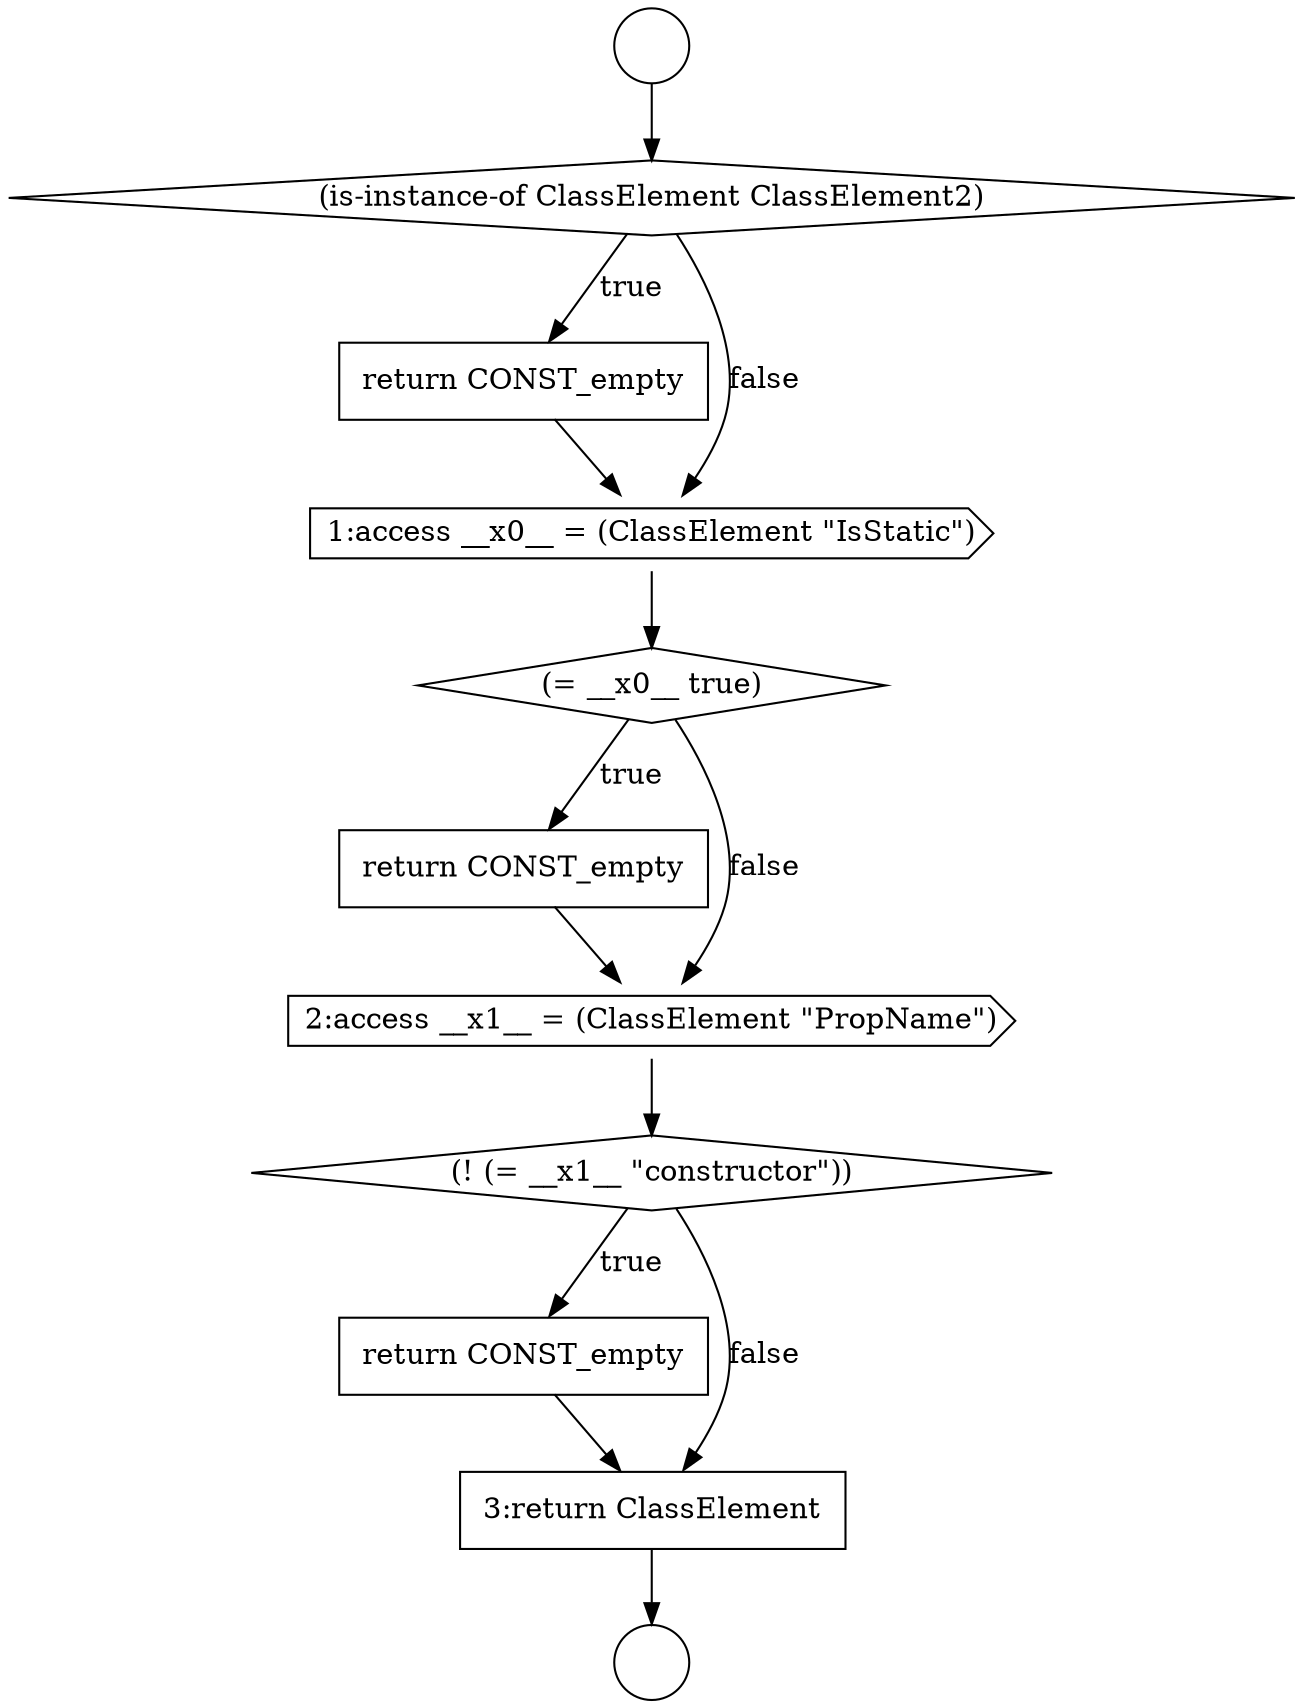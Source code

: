 digraph {
  node9131 [shape=diamond, label=<<font color="black">(= __x0__ true)</font>> color="black" fillcolor="white" style=filled]
  node9135 [shape=none, margin=0, label=<<font color="black">
    <table border="0" cellborder="1" cellspacing="0" cellpadding="10">
      <tr><td align="left">return CONST_empty</td></tr>
    </table>
  </font>> color="black" fillcolor="white" style=filled]
  node9127 [shape=circle label=" " color="black" fillcolor="white" style=filled]
  node9128 [shape=diamond, label=<<font color="black">(is-instance-of ClassElement ClassElement2)</font>> color="black" fillcolor="white" style=filled]
  node9136 [shape=none, margin=0, label=<<font color="black">
    <table border="0" cellborder="1" cellspacing="0" cellpadding="10">
      <tr><td align="left">3:return ClassElement</td></tr>
    </table>
  </font>> color="black" fillcolor="white" style=filled]
  node9126 [shape=circle label=" " color="black" fillcolor="white" style=filled]
  node9132 [shape=none, margin=0, label=<<font color="black">
    <table border="0" cellborder="1" cellspacing="0" cellpadding="10">
      <tr><td align="left">return CONST_empty</td></tr>
    </table>
  </font>> color="black" fillcolor="white" style=filled]
  node9129 [shape=none, margin=0, label=<<font color="black">
    <table border="0" cellborder="1" cellspacing="0" cellpadding="10">
      <tr><td align="left">return CONST_empty</td></tr>
    </table>
  </font>> color="black" fillcolor="white" style=filled]
  node9133 [shape=cds, label=<<font color="black">2:access __x1__ = (ClassElement &quot;PropName&quot;)</font>> color="black" fillcolor="white" style=filled]
  node9130 [shape=cds, label=<<font color="black">1:access __x0__ = (ClassElement &quot;IsStatic&quot;)</font>> color="black" fillcolor="white" style=filled]
  node9134 [shape=diamond, label=<<font color="black">(! (= __x1__ &quot;constructor&quot;))</font>> color="black" fillcolor="white" style=filled]
  node9128 -> node9129 [label=<<font color="black">true</font>> color="black"]
  node9128 -> node9130 [label=<<font color="black">false</font>> color="black"]
  node9130 -> node9131 [ color="black"]
  node9126 -> node9128 [ color="black"]
  node9133 -> node9134 [ color="black"]
  node9136 -> node9127 [ color="black"]
  node9132 -> node9133 [ color="black"]
  node9129 -> node9130 [ color="black"]
  node9134 -> node9135 [label=<<font color="black">true</font>> color="black"]
  node9134 -> node9136 [label=<<font color="black">false</font>> color="black"]
  node9135 -> node9136 [ color="black"]
  node9131 -> node9132 [label=<<font color="black">true</font>> color="black"]
  node9131 -> node9133 [label=<<font color="black">false</font>> color="black"]
}
